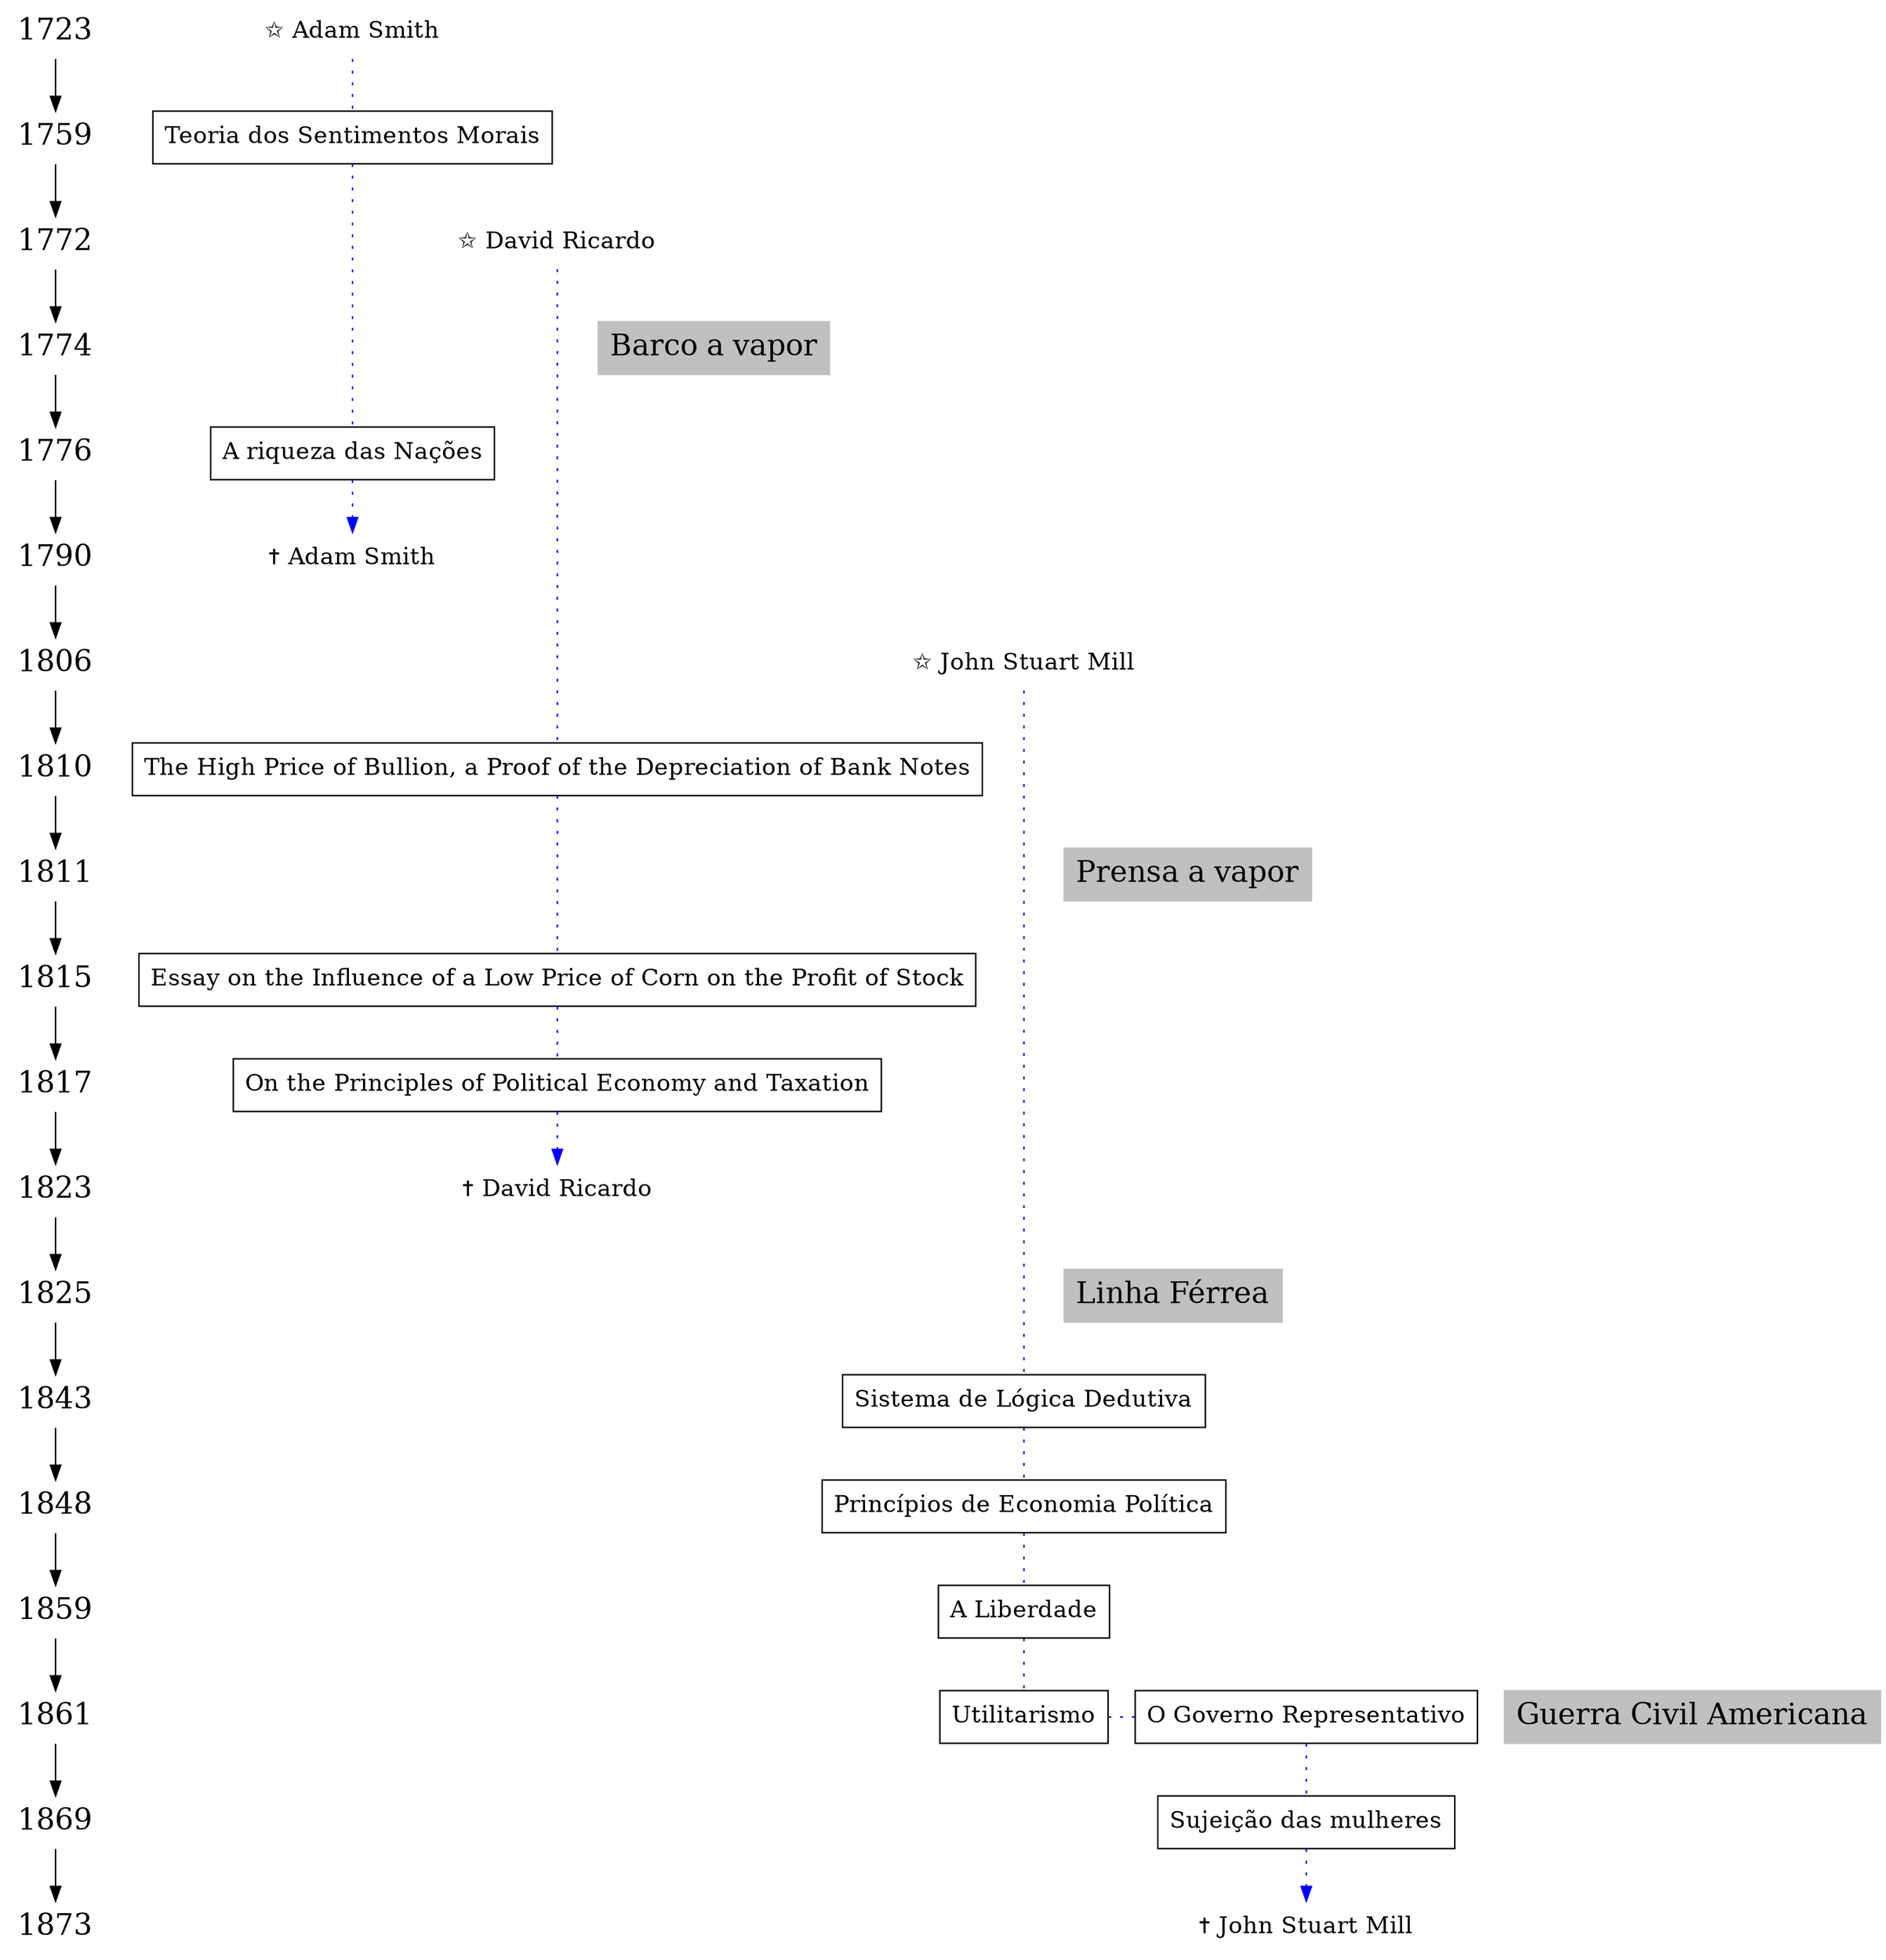 
digraph {
	/*rankdir=LR;*/
	concentrate = True;
	node[shape=plaintext,fontsize=16];


{node[shape=plaintext, fontsize=20]
	1723->1759->1772->1774->1776->1790->1806->1810->1811->1815->1817->1823->1825->1843->1848->1859->1861->1869->1873
}
	{/*Obras*/
	node[shape=box];
	"Teoria dos Sentimentos Morais";
	"A riqueza das Nações";
	"The High Price of Bullion, a Proof of the Depreciation of Bank Notes";
	"Essay on the Influence of a Low Price of Corn on the Profit of Stock";
	"On the Principles of Political Economy and Taxation";
	"Sistema de Lógica Dedutiva";
	"Princípios de Economia Política";
	"A Liberdade";
	"Utilitarismo";
	"O Governo Representativo";
	"Sujeição das mulheres";
	}


"✩ Adam Smith"->"Teoria dos Sentimentos Morais"[style=dotted,color=blue,arrowhead=none];
"Teoria dos Sentimentos Morais"->"A riqueza das Nações"[style=dotted,color=blue,arrowhead=none];
"✩ David Ricardo"->"The High Price of Bullion, a Proof of the Depreciation of Bank Notes"[style=dotted,color=blue,arrowhead=none];
"A riqueza das Nações"->"✝ Adam Smith"[style=dotted,color=blue];
"The High Price of Bullion, a Proof of the Depreciation of Bank Notes"->"Essay on the Influence of a Low Price of Corn on the Profit of Stock"[style=dotted,color=blue,arrowhead=none];
"Essay on the Influence of a Low Price of Corn on the Profit of Stock"->"On the Principles of Political Economy and Taxation"[style=dotted,color=blue,arrowhead=none];
"✩ John Stuart Mill"->"Sistema de Lógica Dedutiva"[style=dotted,color=blue,arrowhead=none];
"On the Principles of Political Economy and Taxation"->"✝ David Ricardo"[style=dotted,color=blue];
"Sistema de Lógica Dedutiva"->"Princípios de Economia Política"[style=dotted,color=blue,arrowhead=none];
"Princípios de Economia Política"->"A Liberdade"[style=dotted,color=blue,arrowhead=none];
"A Liberdade"->"Utilitarismo"[style=dotted,color=blue,arrowhead=none];
"Utilitarismo"->"O Governo Representativo"[style=dotted,color=blue,arrowhead=none];
"O Governo Representativo"->"Sujeição das mulheres"[style=dotted,color=blue,arrowhead=none];
"Sujeição das mulheres"->"✝ John Stuart Mill"[style=dotted,color=blue];

 {rank=same;
1859;"A Liberdade" ;
}
{rank=same;
1861;"Utilitarismo" "O Governo Representativo" ;
}
{rank=same;
1772;"✩ David Ricardo" ;
}
{rank=same;
1869;"Sujeição das mulheres" ;
}
{rank=same;
1806;"✩ John Stuart Mill" ;
}
{rank=same;
1848;"Princípios de Economia Política" ;
}
{rank=same;
1776;"A riqueza das Nações" ;
}
{rank=same;
1873;"✝ John Stuart Mill" ;
}
{rank=same;
1810;"The High Price of Bullion, a Proof of the Depreciation of Bank Notes" ;
}
{rank=same;
1843;"Sistema de Lógica Dedutiva" ;
}
{rank=same;
1815;"Essay on the Influence of a Low Price of Corn on the Profit of Stock" ;
}
{rank=same;
1759;"Teoria dos Sentimentos Morais" ;
}
{rank=same;
1817;"On the Principles of Political Economy and Taxation" ;
}
{rank=same;
1723;"✩ Adam Smith" ;
}
{rank=same;
1790;"✝ Adam Smith" ;
}
{rank=same;
1823;"✝ David Ricardo" ;
}
{rank=same;
1861;"Guerra Civil Americana"[style=filled,shape=box,fontsize=20,fillcolor=gray,color=gray] ;
}
{rank=same;
1774;"Barco a vapor"[style=filled,shape=box,fontsize=20,fillcolor=gray,color=gray] ;
}
{rank=same;
1811;"Prensa a vapor"[style=filled,shape=box,fontsize=20,fillcolor=gray,color=gray] ;
}
{rank=same;
1825;"Linha Férrea"[style=filled,shape=box,fontsize=20,fillcolor=gray,color=gray] ;
}
}
